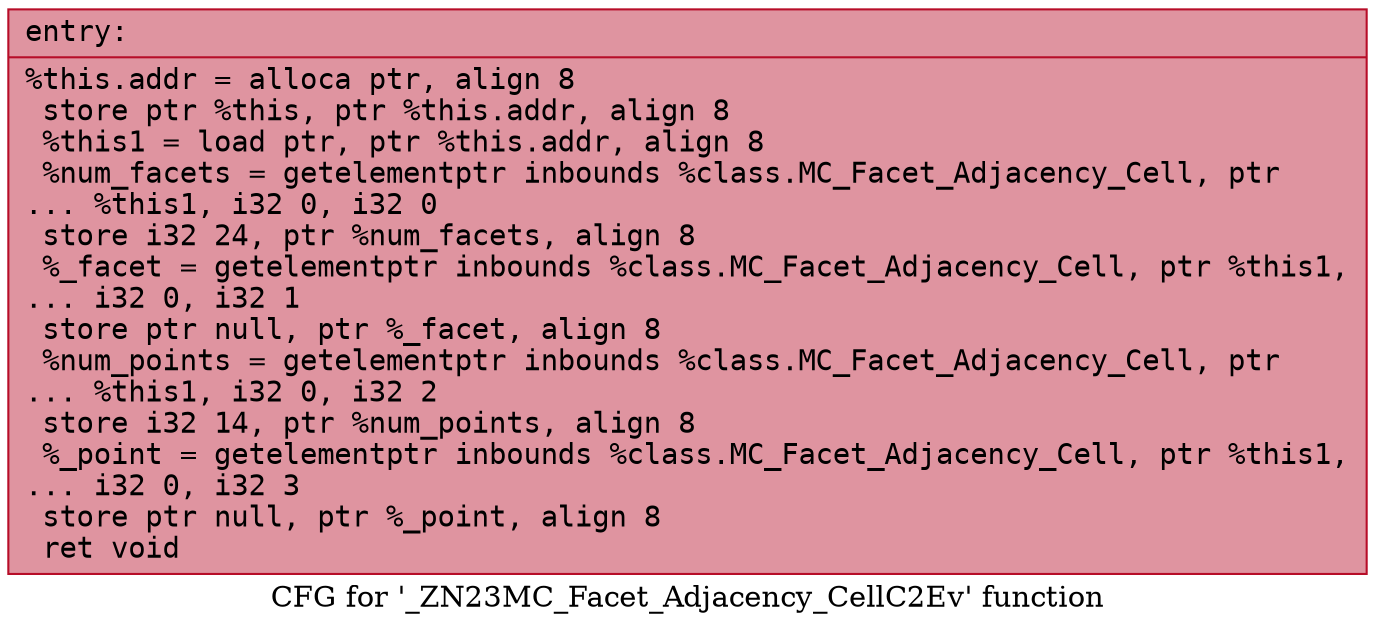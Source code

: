 digraph "CFG for '_ZN23MC_Facet_Adjacency_CellC2Ev' function" {
	label="CFG for '_ZN23MC_Facet_Adjacency_CellC2Ev' function";

	Node0x55dfe4c011a0 [shape=record,color="#b70d28ff", style=filled, fillcolor="#b70d2870" fontname="Courier",label="{entry:\l|  %this.addr = alloca ptr, align 8\l  store ptr %this, ptr %this.addr, align 8\l  %this1 = load ptr, ptr %this.addr, align 8\l  %num_facets = getelementptr inbounds %class.MC_Facet_Adjacency_Cell, ptr\l... %this1, i32 0, i32 0\l  store i32 24, ptr %num_facets, align 8\l  %_facet = getelementptr inbounds %class.MC_Facet_Adjacency_Cell, ptr %this1,\l... i32 0, i32 1\l  store ptr null, ptr %_facet, align 8\l  %num_points = getelementptr inbounds %class.MC_Facet_Adjacency_Cell, ptr\l... %this1, i32 0, i32 2\l  store i32 14, ptr %num_points, align 8\l  %_point = getelementptr inbounds %class.MC_Facet_Adjacency_Cell, ptr %this1,\l... i32 0, i32 3\l  store ptr null, ptr %_point, align 8\l  ret void\l}"];
}
